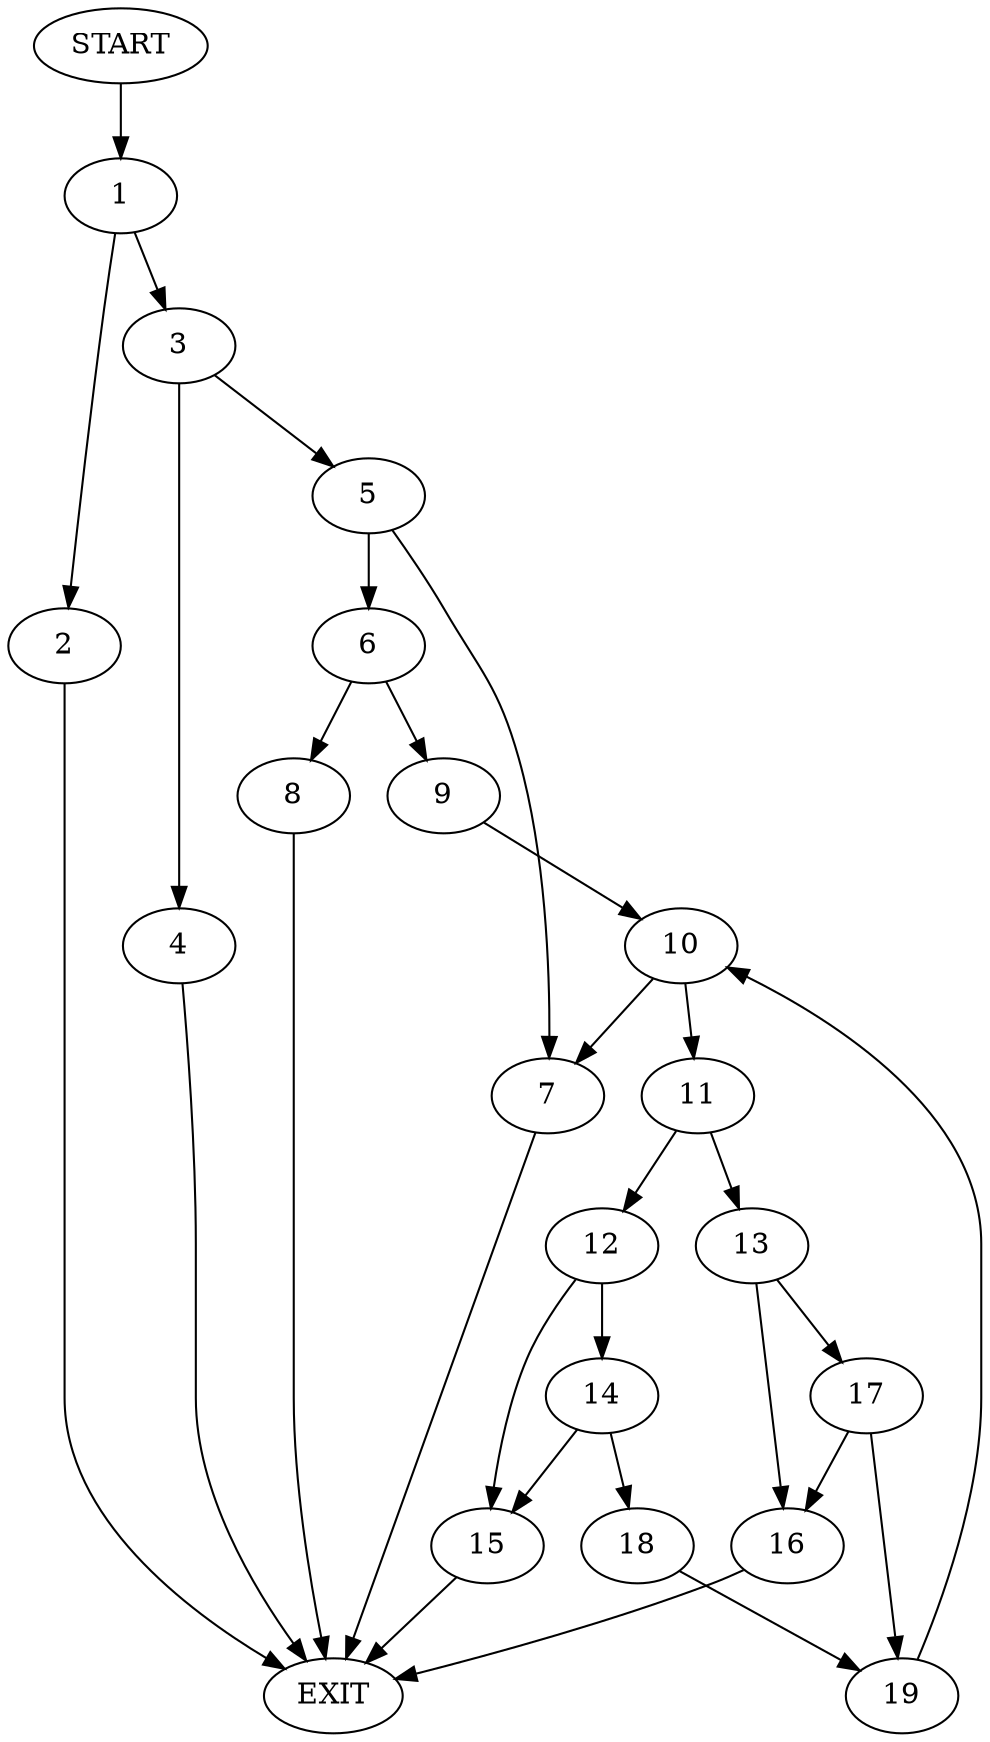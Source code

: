 digraph {
0 [label="START"]
20 [label="EXIT"]
0 -> 1
1 -> 2
1 -> 3
2 -> 20
3 -> 4
3 -> 5
5 -> 6
5 -> 7
4 -> 20
6 -> 8
6 -> 9
7 -> 20
8 -> 20
9 -> 10
10 -> 11
10 -> 7
11 -> 12
11 -> 13
12 -> 14
12 -> 15
13 -> 16
13 -> 17
14 -> 18
14 -> 15
15 -> 20
18 -> 19
19 -> 10
16 -> 20
17 -> 16
17 -> 19
}
